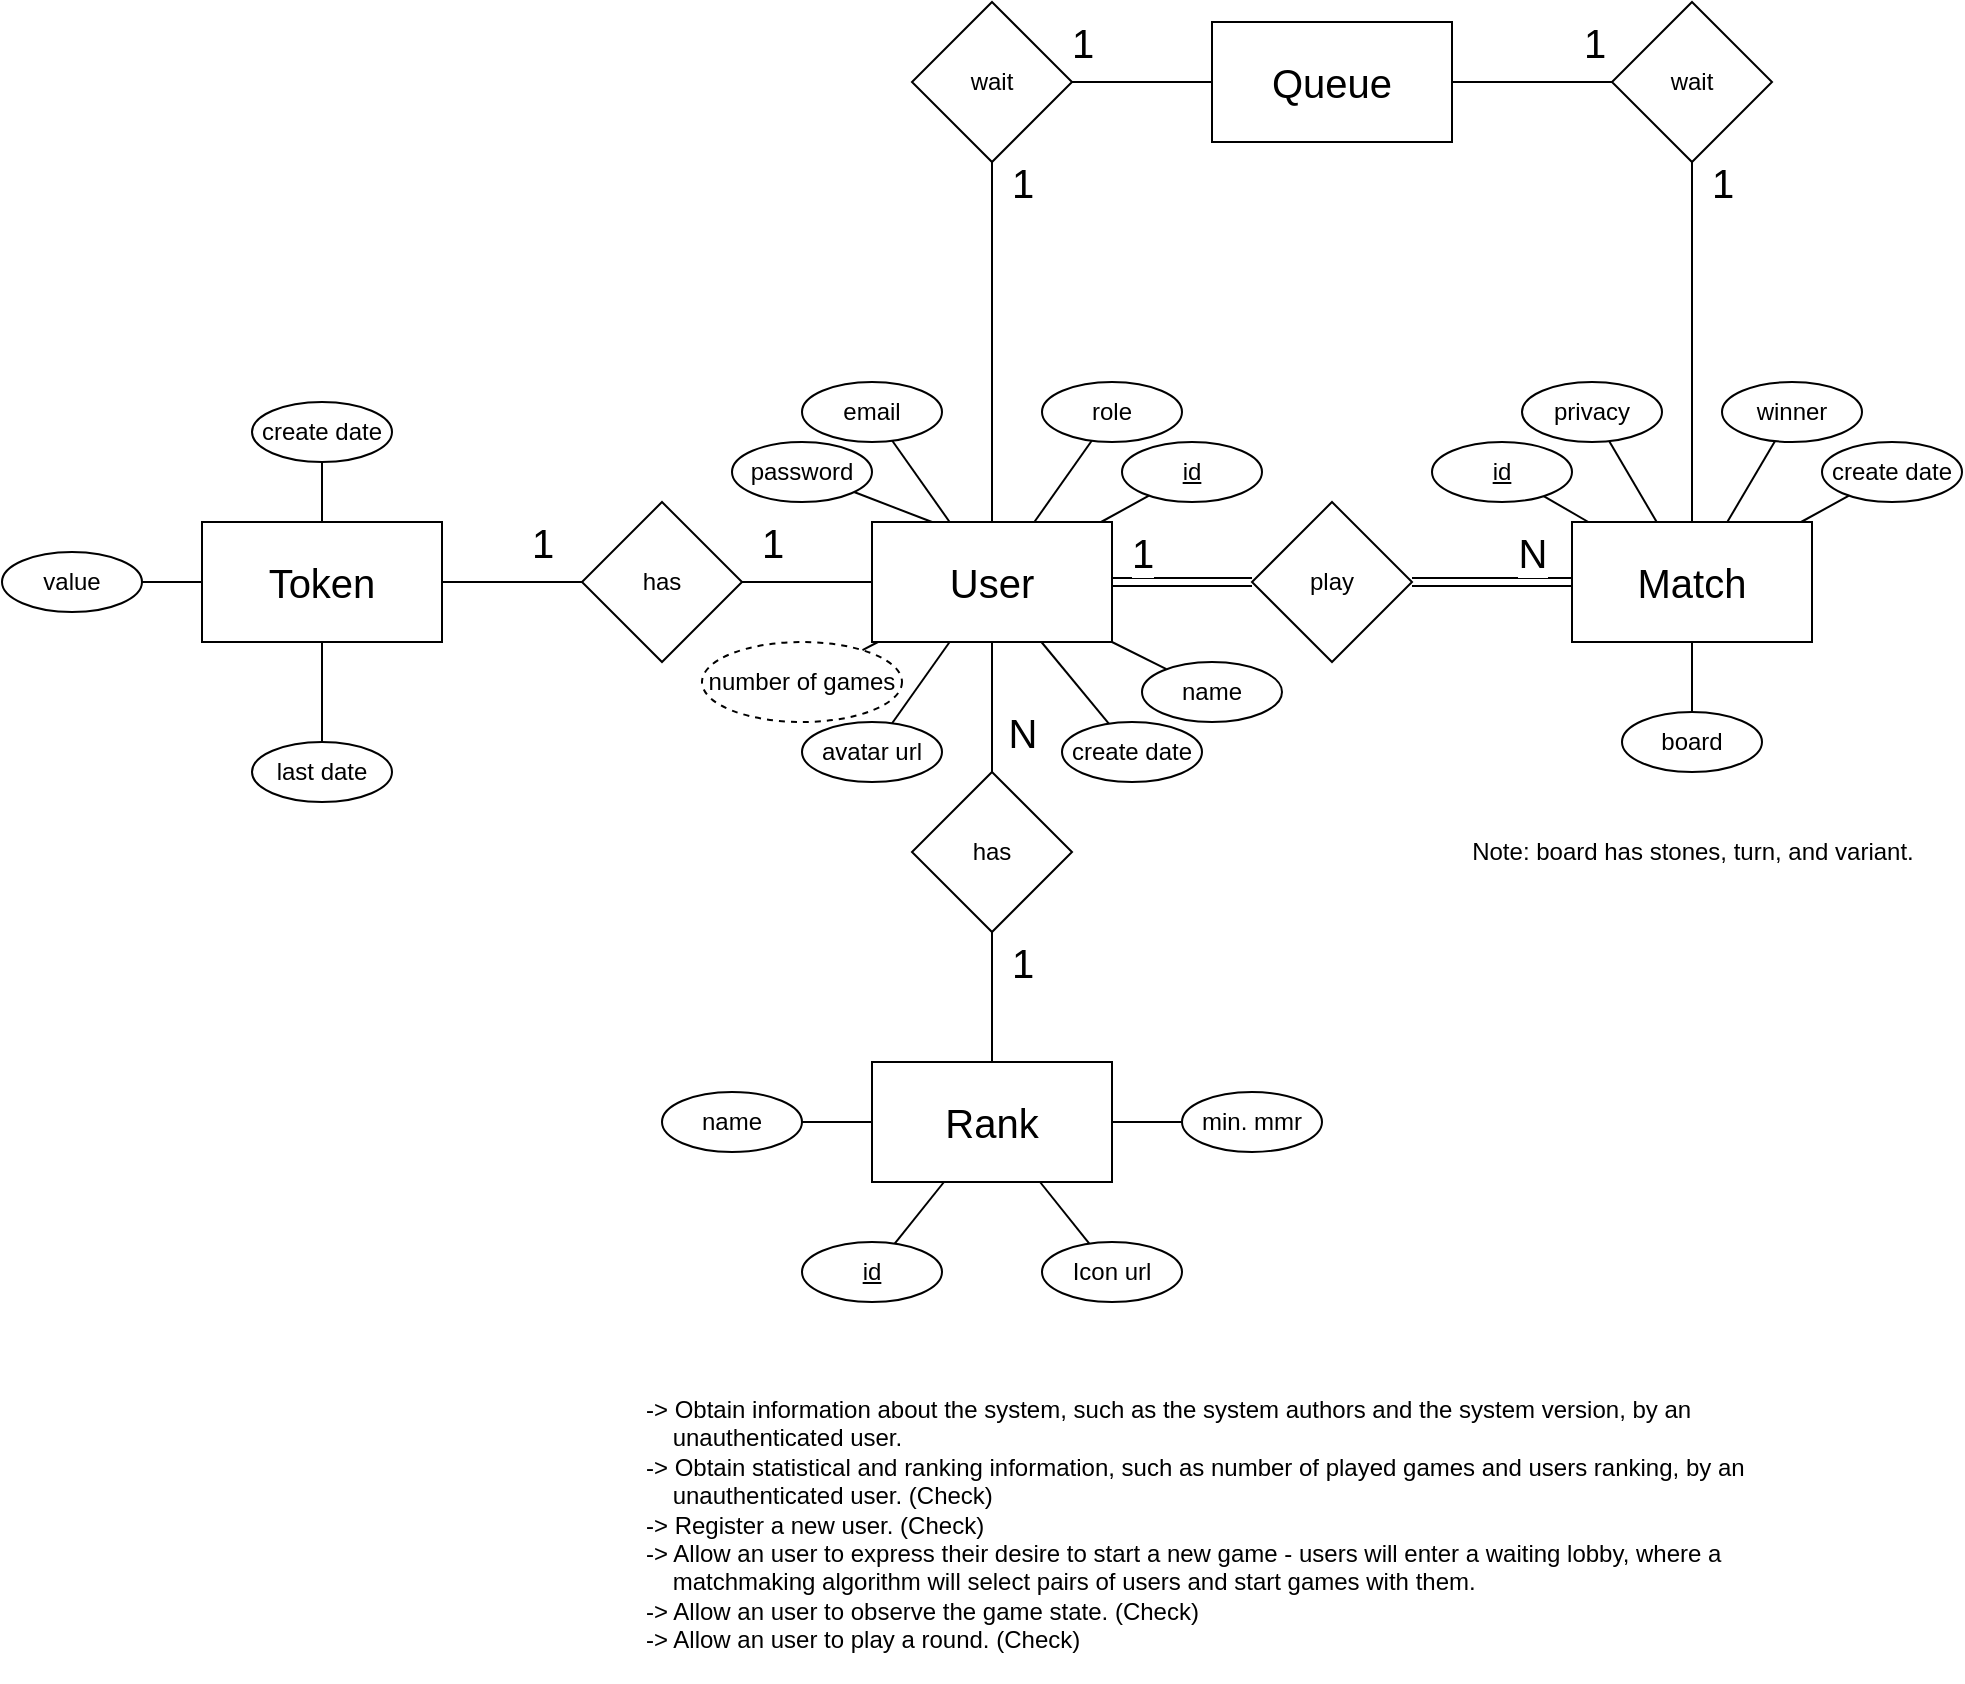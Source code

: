 <mxfile version="22.0.4" type="device">
  <diagram name="Página-1" id="cOyWgmGHMXO5VJ9zmdlT">
    <mxGraphModel dx="1709" dy="1649" grid="1" gridSize="10" guides="1" tooltips="1" connect="1" arrows="1" fold="1" page="1" pageScale="1" pageWidth="827" pageHeight="1169" math="0" shadow="0">
      <root>
        <mxCell id="0" />
        <mxCell id="1" parent="0" />
        <mxCell id="dx6zvSsTpxAph52ySE3O-1" value="&lt;font style=&quot;font-size: 20px;&quot;&gt;User&lt;/font&gt;" style="rounded=0;whiteSpace=wrap;html=1;" parent="1" vertex="1">
          <mxGeometry x="175" y="170" width="120" height="60" as="geometry" />
        </mxCell>
        <mxCell id="dx6zvSsTpxAph52ySE3O-2" value="&lt;span style=&quot;font-size: 20px;&quot;&gt;Match&lt;/span&gt;" style="rounded=0;whiteSpace=wrap;html=1;" parent="1" vertex="1">
          <mxGeometry x="525" y="170" width="120" height="60" as="geometry" />
        </mxCell>
        <mxCell id="dx6zvSsTpxAph52ySE3O-3" value="play" style="rhombus;whiteSpace=wrap;html=1;" parent="1" vertex="1">
          <mxGeometry x="365" y="160" width="80" height="80" as="geometry" />
        </mxCell>
        <mxCell id="dx6zvSsTpxAph52ySE3O-7" value="" style="endArrow=none;html=1;rounded=0;exitX=0;exitY=0.5;exitDx=0;exitDy=0;shape=link;entryX=1;entryY=0.5;entryDx=0;entryDy=0;" parent="1" source="dx6zvSsTpxAph52ySE3O-3" target="dx6zvSsTpxAph52ySE3O-1" edge="1">
          <mxGeometry width="50" height="50" relative="1" as="geometry">
            <mxPoint x="385" y="280" as="sourcePoint" />
            <mxPoint x="305" y="200" as="targetPoint" />
          </mxGeometry>
        </mxCell>
        <mxCell id="dx6zvSsTpxAph52ySE3O-15" value="1" style="edgeLabel;html=1;align=center;verticalAlign=middle;resizable=0;points=[];fontSize=20;" parent="dx6zvSsTpxAph52ySE3O-7" vertex="1" connectable="0">
          <mxGeometry x="0.058" y="3" relative="1" as="geometry">
            <mxPoint x="-18" y="-18" as="offset" />
          </mxGeometry>
        </mxCell>
        <mxCell id="dx6zvSsTpxAph52ySE3O-8" value="" style="endArrow=none;html=1;rounded=0;exitX=0;exitY=0.5;exitDx=0;exitDy=0;entryX=1;entryY=0.5;entryDx=0;entryDy=0;shape=link;" parent="1" source="dx6zvSsTpxAph52ySE3O-2" target="dx6zvSsTpxAph52ySE3O-3" edge="1">
          <mxGeometry width="50" height="50" relative="1" as="geometry">
            <mxPoint x="375" y="210" as="sourcePoint" />
            <mxPoint x="295" y="210" as="targetPoint" />
          </mxGeometry>
        </mxCell>
        <mxCell id="dx6zvSsTpxAph52ySE3O-13" value="N&lt;br style=&quot;font-size: 20px;&quot;&gt;" style="edgeLabel;html=1;align=center;verticalAlign=middle;resizable=0;points=[];fontSize=20;" parent="dx6zvSsTpxAph52ySE3O-8" vertex="1" connectable="0">
          <mxGeometry x="-0.15" relative="1" as="geometry">
            <mxPoint x="14" y="-15" as="offset" />
          </mxGeometry>
        </mxCell>
        <mxCell id="dx6zvSsTpxAph52ySE3O-11" value="number of games" style="ellipse;whiteSpace=wrap;html=1;dashed=1;" parent="1" vertex="1">
          <mxGeometry x="90" y="230" width="100" height="40" as="geometry" />
        </mxCell>
        <mxCell id="dx6zvSsTpxAph52ySE3O-12" value="" style="endArrow=none;html=1;rounded=0;" parent="1" source="dx6zvSsTpxAph52ySE3O-1" target="dx6zvSsTpxAph52ySE3O-11" edge="1">
          <mxGeometry width="50" height="50" relative="1" as="geometry">
            <mxPoint x="201.52" y="180" as="sourcePoint" />
            <mxPoint x="201.52" y="140" as="targetPoint" />
          </mxGeometry>
        </mxCell>
        <mxCell id="dx6zvSsTpxAph52ySE3O-22" value="-&gt; Obtain information about the system, such as the system authors and the system version, by an     unauthenticated user.&#xa;-&gt; Obtain statistical and ranking information, such as number of played games and users ranking, by an     unauthenticated user. (Check)&#xa;-&gt; Register a new user. (Check)&#xa;-&gt; Allow an user to express their desire to start a new game - users will enter a waiting lobby, where a     matchmaking algorithm will select pairs of users and start games with them.&#xa;-&gt; Allow an user to observe the game state. (Check)&#xa;-&gt; Allow an user to play a round. (Check)" style="text;whiteSpace=wrap;" parent="1" vertex="1">
          <mxGeometry x="60" y="600" width="560" height="150" as="geometry" />
        </mxCell>
        <mxCell id="dx6zvSsTpxAph52ySE3O-33" value="name" style="ellipse;whiteSpace=wrap;html=1;" parent="1" vertex="1">
          <mxGeometry x="310" y="240" width="70" height="30" as="geometry" />
        </mxCell>
        <mxCell id="dx6zvSsTpxAph52ySE3O-34" value="" style="endArrow=none;html=1;rounded=0;" parent="1" source="dx6zvSsTpxAph52ySE3O-1" target="dx6zvSsTpxAph52ySE3O-33" edge="1">
          <mxGeometry width="50" height="50" relative="1" as="geometry">
            <mxPoint x="351.52" y="310" as="sourcePoint" />
            <mxPoint x="401.52" y="260" as="targetPoint" />
          </mxGeometry>
        </mxCell>
        <mxCell id="dx6zvSsTpxAph52ySE3O-35" value="" style="endArrow=none;html=1;rounded=0;exitX=0.25;exitY=0;exitDx=0;exitDy=0;" parent="1" source="dx6zvSsTpxAph52ySE3O-1" target="dx6zvSsTpxAph52ySE3O-36" edge="1">
          <mxGeometry width="50" height="50" relative="1" as="geometry">
            <mxPoint x="351.52" y="310" as="sourcePoint" />
            <mxPoint x="131.52" y="140" as="targetPoint" />
          </mxGeometry>
        </mxCell>
        <mxCell id="dx6zvSsTpxAph52ySE3O-36" value="password" style="ellipse;whiteSpace=wrap;html=1;" parent="1" vertex="1">
          <mxGeometry x="105" y="130" width="70" height="30" as="geometry" />
        </mxCell>
        <mxCell id="dx6zvSsTpxAph52ySE3O-37" value="" style="endArrow=none;html=1;rounded=0;" parent="1" source="dx6zvSsTpxAph52ySE3O-1" target="dx6zvSsTpxAph52ySE3O-38" edge="1">
          <mxGeometry width="50" height="50" relative="1" as="geometry">
            <mxPoint x="171.52" y="240" as="sourcePoint" />
            <mxPoint x="268.005" y="137.729" as="targetPoint" />
          </mxGeometry>
        </mxCell>
        <mxCell id="dx6zvSsTpxAph52ySE3O-38" value="&lt;u&gt;id&lt;/u&gt;" style="ellipse;whiteSpace=wrap;html=1;" parent="1" vertex="1">
          <mxGeometry x="300" y="130" width="70" height="30" as="geometry" />
        </mxCell>
        <mxCell id="xWFfn3jdPb55RrBBfNBt-27" value="" style="endArrow=none;html=1;rounded=0;" parent="1" target="dx6zvSsTpxAph52ySE3O-2" edge="1">
          <mxGeometry width="50" height="50" relative="1" as="geometry">
            <mxPoint x="510.824" y="157.056" as="sourcePoint" />
            <mxPoint x="575" y="260" as="targetPoint" />
          </mxGeometry>
        </mxCell>
        <mxCell id="5pcxS5Uzv3Bjm52267or-4" value="board" style="ellipse;whiteSpace=wrap;html=1;" parent="1" vertex="1">
          <mxGeometry x="550" y="265" width="70" height="30" as="geometry" />
        </mxCell>
        <mxCell id="5pcxS5Uzv3Bjm52267or-8" value="" style="endArrow=none;html=1;rounded=0;" parent="1" source="dx6zvSsTpxAph52ySE3O-2" target="5pcxS5Uzv3Bjm52267or-4" edge="1">
          <mxGeometry width="50" height="50" relative="1" as="geometry">
            <mxPoint x="676" y="349" as="sourcePoint" />
            <mxPoint x="620" y="401" as="targetPoint" />
          </mxGeometry>
        </mxCell>
        <mxCell id="YAuTm9VH2tMG_GHbXv0A-6" value="Note: board has stones, turn, and variant." style="text;html=1;align=center;verticalAlign=middle;resizable=0;points=[];autosize=1;strokeColor=none;fillColor=none;" parent="1" vertex="1">
          <mxGeometry x="465" y="320" width="240" height="30" as="geometry" />
        </mxCell>
        <mxCell id="YAuTm9VH2tMG_GHbXv0A-7" value="&lt;span style=&quot;font-size: 20px;&quot;&gt;Token&lt;/span&gt;" style="rounded=0;whiteSpace=wrap;html=1;" parent="1" vertex="1">
          <mxGeometry x="-160" y="170" width="120" height="60" as="geometry" />
        </mxCell>
        <mxCell id="YAuTm9VH2tMG_GHbXv0A-8" value="has" style="rhombus;whiteSpace=wrap;html=1;" parent="1" vertex="1">
          <mxGeometry x="30" y="160" width="80" height="80" as="geometry" />
        </mxCell>
        <mxCell id="YAuTm9VH2tMG_GHbXv0A-9" value="" style="endArrow=none;html=1;rounded=0;entryX=0;entryY=0.5;entryDx=0;entryDy=0;exitX=1;exitY=0.5;exitDx=0;exitDy=0;" parent="1" source="YAuTm9VH2tMG_GHbXv0A-8" target="dx6zvSsTpxAph52ySE3O-1" edge="1">
          <mxGeometry width="50" height="50" relative="1" as="geometry">
            <mxPoint x="235" y="300" as="sourcePoint" />
            <mxPoint x="290" y="280" as="targetPoint" />
          </mxGeometry>
        </mxCell>
        <mxCell id="YAuTm9VH2tMG_GHbXv0A-16" value="1" style="edgeLabel;html=1;align=center;verticalAlign=middle;resizable=0;points=[];fontSize=20;" parent="YAuTm9VH2tMG_GHbXv0A-9" vertex="1" connectable="0">
          <mxGeometry x="-0.456" y="-1" relative="1" as="geometry">
            <mxPoint x="-3" y="-21" as="offset" />
          </mxGeometry>
        </mxCell>
        <mxCell id="YAuTm9VH2tMG_GHbXv0A-10" value="" style="endArrow=none;html=1;rounded=0;entryX=0;entryY=0.5;entryDx=0;entryDy=0;exitX=1;exitY=0.5;exitDx=0;exitDy=0;" parent="1" source="YAuTm9VH2tMG_GHbXv0A-7" target="YAuTm9VH2tMG_GHbXv0A-8" edge="1">
          <mxGeometry width="50" height="50" relative="1" as="geometry">
            <mxPoint x="244" y="305" as="sourcePoint" />
            <mxPoint x="245" y="240" as="targetPoint" />
          </mxGeometry>
        </mxCell>
        <mxCell id="YAuTm9VH2tMG_GHbXv0A-15" value="1" style="edgeLabel;html=1;align=center;verticalAlign=middle;resizable=0;points=[];fontSize=20;" parent="YAuTm9VH2tMG_GHbXv0A-10" vertex="1" connectable="0">
          <mxGeometry x="0.019" relative="1" as="geometry">
            <mxPoint x="14" y="-20" as="offset" />
          </mxGeometry>
        </mxCell>
        <mxCell id="YAuTm9VH2tMG_GHbXv0A-12" value="" style="endArrow=none;html=1;rounded=0;" parent="1" source="YAuTm9VH2tMG_GHbXv0A-7" target="YAuTm9VH2tMG_GHbXv0A-13" edge="1">
          <mxGeometry width="50" height="50" relative="1" as="geometry">
            <mxPoint x="100" y="300" as="sourcePoint" />
            <mxPoint x="-90" y="120" as="targetPoint" />
          </mxGeometry>
        </mxCell>
        <mxCell id="YAuTm9VH2tMG_GHbXv0A-13" value="create date" style="ellipse;whiteSpace=wrap;html=1;" parent="1" vertex="1">
          <mxGeometry x="-135" y="110" width="70" height="30" as="geometry" />
        </mxCell>
        <mxCell id="YAuTm9VH2tMG_GHbXv0A-18" value="value" style="ellipse;whiteSpace=wrap;html=1;" parent="1" vertex="1">
          <mxGeometry x="-260" y="185" width="70" height="30" as="geometry" />
        </mxCell>
        <mxCell id="YAuTm9VH2tMG_GHbXv0A-20" value="" style="endArrow=none;html=1;rounded=0;" parent="1" source="YAuTm9VH2tMG_GHbXv0A-18" target="YAuTm9VH2tMG_GHbXv0A-7" edge="1">
          <mxGeometry width="50" height="50" relative="1" as="geometry">
            <mxPoint x="-190" y="150" as="sourcePoint" />
            <mxPoint x="-90" y="130" as="targetPoint" />
          </mxGeometry>
        </mxCell>
        <mxCell id="eDnlF8v6GDu-VwRYmpLu-1" value="" style="endArrow=none;html=1;rounded=0;exitX=0.5;exitY=1;exitDx=0;exitDy=0;entryX=0.5;entryY=0;entryDx=0;entryDy=0;" edge="1" parent="1" source="dx6zvSsTpxAph52ySE3O-1" target="eDnlF8v6GDu-VwRYmpLu-2">
          <mxGeometry width="50" height="50" relative="1" as="geometry">
            <mxPoint x="270" y="300" as="sourcePoint" />
            <mxPoint x="235" y="300" as="targetPoint" />
          </mxGeometry>
        </mxCell>
        <mxCell id="eDnlF8v6GDu-VwRYmpLu-9" value="&lt;font style=&quot;font-size: 20px;&quot;&gt;N&lt;/font&gt;" style="edgeLabel;html=1;align=center;verticalAlign=middle;resizable=0;points=[];" vertex="1" connectable="0" parent="eDnlF8v6GDu-VwRYmpLu-1">
          <mxGeometry x="0.418" y="-1" relative="1" as="geometry">
            <mxPoint x="16" y="-1" as="offset" />
          </mxGeometry>
        </mxCell>
        <mxCell id="eDnlF8v6GDu-VwRYmpLu-2" value="has" style="rhombus;whiteSpace=wrap;html=1;" vertex="1" parent="1">
          <mxGeometry x="195" y="295" width="80" height="80" as="geometry" />
        </mxCell>
        <mxCell id="eDnlF8v6GDu-VwRYmpLu-4" value="&lt;font style=&quot;font-size: 20px;&quot;&gt;Rank&lt;/font&gt;" style="rounded=0;whiteSpace=wrap;html=1;" vertex="1" parent="1">
          <mxGeometry x="175" y="440" width="120" height="60" as="geometry" />
        </mxCell>
        <mxCell id="eDnlF8v6GDu-VwRYmpLu-5" value="" style="endArrow=none;html=1;rounded=0;entryX=0.5;entryY=1;entryDx=0;entryDy=0;exitX=0.5;exitY=0;exitDx=0;exitDy=0;" edge="1" parent="1" source="eDnlF8v6GDu-VwRYmpLu-4" target="eDnlF8v6GDu-VwRYmpLu-2">
          <mxGeometry width="50" height="50" relative="1" as="geometry">
            <mxPoint x="120" y="420" as="sourcePoint" />
            <mxPoint x="170" y="370" as="targetPoint" />
          </mxGeometry>
        </mxCell>
        <mxCell id="eDnlF8v6GDu-VwRYmpLu-8" value="1" style="edgeLabel;html=1;align=center;verticalAlign=middle;resizable=0;points=[];fontSize=20;" vertex="1" connectable="0" parent="eDnlF8v6GDu-VwRYmpLu-5">
          <mxGeometry x="-0.165" relative="1" as="geometry">
            <mxPoint x="15" y="-23" as="offset" />
          </mxGeometry>
        </mxCell>
        <mxCell id="eDnlF8v6GDu-VwRYmpLu-10" value="" style="endArrow=none;html=1;rounded=0;entryX=0;entryY=0.5;entryDx=0;entryDy=0;exitX=1;exitY=0.5;exitDx=0;exitDy=0;" edge="1" parent="1" source="eDnlF8v6GDu-VwRYmpLu-11" target="eDnlF8v6GDu-VwRYmpLu-4">
          <mxGeometry width="50" height="50" relative="1" as="geometry">
            <mxPoint x="130" y="470" as="sourcePoint" />
            <mxPoint x="180" y="300" as="targetPoint" />
          </mxGeometry>
        </mxCell>
        <mxCell id="eDnlF8v6GDu-VwRYmpLu-11" value="name" style="ellipse;whiteSpace=wrap;html=1;" vertex="1" parent="1">
          <mxGeometry x="70" y="455" width="70" height="30" as="geometry" />
        </mxCell>
        <mxCell id="eDnlF8v6GDu-VwRYmpLu-12" value="&lt;u&gt;id&lt;/u&gt;" style="ellipse;whiteSpace=wrap;html=1;" vertex="1" parent="1">
          <mxGeometry x="140" y="530" width="70" height="30" as="geometry" />
        </mxCell>
        <mxCell id="eDnlF8v6GDu-VwRYmpLu-13" value="" style="endArrow=none;html=1;rounded=0;" edge="1" parent="1" source="eDnlF8v6GDu-VwRYmpLu-12" target="eDnlF8v6GDu-VwRYmpLu-4">
          <mxGeometry width="50" height="50" relative="1" as="geometry">
            <mxPoint x="150" y="480" as="sourcePoint" />
            <mxPoint x="185" y="480" as="targetPoint" />
          </mxGeometry>
        </mxCell>
        <mxCell id="eDnlF8v6GDu-VwRYmpLu-14" value="Icon url" style="ellipse;whiteSpace=wrap;html=1;" vertex="1" parent="1">
          <mxGeometry x="260" y="530" width="70" height="30" as="geometry" />
        </mxCell>
        <mxCell id="eDnlF8v6GDu-VwRYmpLu-15" value="" style="endArrow=none;html=1;rounded=0;" edge="1" parent="1" source="eDnlF8v6GDu-VwRYmpLu-14" target="eDnlF8v6GDu-VwRYmpLu-4">
          <mxGeometry width="50" height="50" relative="1" as="geometry">
            <mxPoint x="196" y="541" as="sourcePoint" />
            <mxPoint x="221" y="510" as="targetPoint" />
          </mxGeometry>
        </mxCell>
        <mxCell id="eDnlF8v6GDu-VwRYmpLu-16" value="min. mmr" style="ellipse;whiteSpace=wrap;html=1;" vertex="1" parent="1">
          <mxGeometry x="330" y="455" width="70" height="30" as="geometry" />
        </mxCell>
        <mxCell id="eDnlF8v6GDu-VwRYmpLu-17" value="" style="endArrow=none;html=1;rounded=0;" edge="1" parent="1" source="eDnlF8v6GDu-VwRYmpLu-16" target="eDnlF8v6GDu-VwRYmpLu-4">
          <mxGeometry width="50" height="50" relative="1" as="geometry">
            <mxPoint x="196" y="541" as="sourcePoint" />
            <mxPoint x="221" y="510" as="targetPoint" />
          </mxGeometry>
        </mxCell>
        <mxCell id="eDnlF8v6GDu-VwRYmpLu-18" value="email" style="ellipse;whiteSpace=wrap;html=1;" vertex="1" parent="1">
          <mxGeometry x="140" y="100" width="70" height="30" as="geometry" />
        </mxCell>
        <mxCell id="eDnlF8v6GDu-VwRYmpLu-19" value="" style="endArrow=none;html=1;rounded=0;" edge="1" parent="1" source="dx6zvSsTpxAph52ySE3O-1" target="eDnlF8v6GDu-VwRYmpLu-18">
          <mxGeometry width="50" height="50" relative="1" as="geometry">
            <mxPoint x="277" y="240" as="sourcePoint" />
            <mxPoint x="299" y="261" as="targetPoint" />
          </mxGeometry>
        </mxCell>
        <mxCell id="eDnlF8v6GDu-VwRYmpLu-20" value="" style="endArrow=none;html=1;rounded=0;" edge="1" parent="1" source="dx6zvSsTpxAph52ySE3O-1" target="eDnlF8v6GDu-VwRYmpLu-21">
          <mxGeometry width="50" height="50" relative="1" as="geometry">
            <mxPoint x="260" y="240" as="sourcePoint" />
            <mxPoint x="350" y="250" as="targetPoint" />
          </mxGeometry>
        </mxCell>
        <mxCell id="eDnlF8v6GDu-VwRYmpLu-21" value="role" style="ellipse;whiteSpace=wrap;html=1;" vertex="1" parent="1">
          <mxGeometry x="260" y="100" width="70" height="30" as="geometry" />
        </mxCell>
        <mxCell id="eDnlF8v6GDu-VwRYmpLu-22" value="" style="endArrow=none;html=1;rounded=0;" edge="1" parent="1" source="eDnlF8v6GDu-VwRYmpLu-23" target="dx6zvSsTpxAph52ySE3O-1">
          <mxGeometry width="50" height="50" relative="1" as="geometry">
            <mxPoint x="310" y="250" as="sourcePoint" />
            <mxPoint x="176" y="165" as="targetPoint" />
          </mxGeometry>
        </mxCell>
        <mxCell id="eDnlF8v6GDu-VwRYmpLu-23" value="create date" style="ellipse;whiteSpace=wrap;html=1;" vertex="1" parent="1">
          <mxGeometry x="270" y="270" width="70" height="30" as="geometry" />
        </mxCell>
        <mxCell id="eDnlF8v6GDu-VwRYmpLu-24" value="avatar url" style="ellipse;whiteSpace=wrap;html=1;" vertex="1" parent="1">
          <mxGeometry x="140" y="270" width="70" height="30" as="geometry" />
        </mxCell>
        <mxCell id="eDnlF8v6GDu-VwRYmpLu-25" value="" style="endArrow=none;html=1;rounded=0;" edge="1" parent="1" source="eDnlF8v6GDu-VwRYmpLu-24" target="dx6zvSsTpxAph52ySE3O-1">
          <mxGeometry width="50" height="50" relative="1" as="geometry">
            <mxPoint x="323" y="253" as="sourcePoint" />
            <mxPoint x="300" y="240" as="targetPoint" />
          </mxGeometry>
        </mxCell>
        <mxCell id="eDnlF8v6GDu-VwRYmpLu-26" value="last date" style="ellipse;whiteSpace=wrap;html=1;" vertex="1" parent="1">
          <mxGeometry x="-135" y="280" width="70" height="30" as="geometry" />
        </mxCell>
        <mxCell id="eDnlF8v6GDu-VwRYmpLu-27" value="" style="endArrow=none;html=1;rounded=0;exitX=0.5;exitY=1;exitDx=0;exitDy=0;entryX=0.5;entryY=0;entryDx=0;entryDy=0;" edge="1" parent="1" source="YAuTm9VH2tMG_GHbXv0A-7" target="eDnlF8v6GDu-VwRYmpLu-26">
          <mxGeometry width="50" height="50" relative="1" as="geometry">
            <mxPoint x="-90" y="180" as="sourcePoint" />
            <mxPoint x="-90" y="150" as="targetPoint" />
          </mxGeometry>
        </mxCell>
        <mxCell id="eDnlF8v6GDu-VwRYmpLu-28" value="" style="endArrow=none;html=1;rounded=0;" edge="1" parent="1" source="dx6zvSsTpxAph52ySE3O-2" target="eDnlF8v6GDu-VwRYmpLu-29">
          <mxGeometry width="50" height="50" relative="1" as="geometry">
            <mxPoint x="529" y="168" as="sourcePoint" />
            <mxPoint x="570" y="130" as="targetPoint" />
          </mxGeometry>
        </mxCell>
        <mxCell id="eDnlF8v6GDu-VwRYmpLu-29" value="privacy" style="ellipse;whiteSpace=wrap;html=1;fontStyle=0" vertex="1" parent="1">
          <mxGeometry x="500" y="100" width="70" height="30" as="geometry" />
        </mxCell>
        <mxCell id="eDnlF8v6GDu-VwRYmpLu-30" value="create date" style="ellipse;whiteSpace=wrap;html=1;fontStyle=0" vertex="1" parent="1">
          <mxGeometry x="650" y="130" width="70" height="30" as="geometry" />
        </mxCell>
        <mxCell id="eDnlF8v6GDu-VwRYmpLu-31" value="" style="endArrow=none;html=1;rounded=0;" edge="1" parent="1" source="dx6zvSsTpxAph52ySE3O-2" target="eDnlF8v6GDu-VwRYmpLu-30">
          <mxGeometry width="50" height="50" relative="1" as="geometry">
            <mxPoint x="577" y="180" as="sourcePoint" />
            <mxPoint x="554" y="140" as="targetPoint" />
          </mxGeometry>
        </mxCell>
        <mxCell id="eDnlF8v6GDu-VwRYmpLu-32" value="winner" style="ellipse;whiteSpace=wrap;html=1;fontStyle=0" vertex="1" parent="1">
          <mxGeometry x="600" y="100" width="70" height="30" as="geometry" />
        </mxCell>
        <mxCell id="eDnlF8v6GDu-VwRYmpLu-33" value="" style="endArrow=none;html=1;rounded=0;" edge="1" parent="1" source="eDnlF8v6GDu-VwRYmpLu-32" target="dx6zvSsTpxAph52ySE3O-2">
          <mxGeometry width="50" height="50" relative="1" as="geometry">
            <mxPoint x="595" y="110" as="sourcePoint" />
            <mxPoint x="595" y="180" as="targetPoint" />
          </mxGeometry>
        </mxCell>
        <mxCell id="eDnlF8v6GDu-VwRYmpLu-34" value="&lt;span style=&quot;font-size: 20px;&quot;&gt;Queue&lt;/span&gt;" style="rounded=0;whiteSpace=wrap;html=1;" vertex="1" parent="1">
          <mxGeometry x="345" y="-80" width="120" height="60" as="geometry" />
        </mxCell>
        <mxCell id="eDnlF8v6GDu-VwRYmpLu-35" value="wait" style="rhombus;whiteSpace=wrap;html=1;" vertex="1" parent="1">
          <mxGeometry x="195" y="-90" width="80" height="80" as="geometry" />
        </mxCell>
        <mxCell id="eDnlF8v6GDu-VwRYmpLu-36" value="" style="endArrow=none;html=1;rounded=0;exitX=0.5;exitY=1;exitDx=0;exitDy=0;entryX=0.5;entryY=0;entryDx=0;entryDy=0;" edge="1" parent="1" source="eDnlF8v6GDu-VwRYmpLu-35" target="dx6zvSsTpxAph52ySE3O-1">
          <mxGeometry width="50" height="50" relative="1" as="geometry">
            <mxPoint x="375" y="210" as="sourcePoint" />
            <mxPoint x="305" y="210" as="targetPoint" />
          </mxGeometry>
        </mxCell>
        <mxCell id="eDnlF8v6GDu-VwRYmpLu-37" value="1" style="edgeLabel;html=1;align=center;verticalAlign=middle;resizable=0;points=[];fontSize=20;" vertex="1" connectable="0" parent="eDnlF8v6GDu-VwRYmpLu-36">
          <mxGeometry x="0.058" y="3" relative="1" as="geometry">
            <mxPoint x="12" y="-85" as="offset" />
          </mxGeometry>
        </mxCell>
        <mxCell id="eDnlF8v6GDu-VwRYmpLu-41" value="" style="endArrow=none;html=1;rounded=0;exitX=0;exitY=0.5;exitDx=0;exitDy=0;entryX=1;entryY=0.5;entryDx=0;entryDy=0;" edge="1" parent="1" source="eDnlF8v6GDu-VwRYmpLu-34" target="eDnlF8v6GDu-VwRYmpLu-35">
          <mxGeometry width="50" height="50" relative="1" as="geometry">
            <mxPoint x="385" y="90" as="sourcePoint" />
            <mxPoint x="315" y="190" as="targetPoint" />
          </mxGeometry>
        </mxCell>
        <mxCell id="eDnlF8v6GDu-VwRYmpLu-42" value="1" style="edgeLabel;html=1;align=center;verticalAlign=middle;resizable=0;points=[];fontSize=20;" vertex="1" connectable="0" parent="eDnlF8v6GDu-VwRYmpLu-41">
          <mxGeometry x="0.058" y="3" relative="1" as="geometry">
            <mxPoint x="-28" y="-23" as="offset" />
          </mxGeometry>
        </mxCell>
        <mxCell id="eDnlF8v6GDu-VwRYmpLu-43" value="wait" style="rhombus;whiteSpace=wrap;html=1;" vertex="1" parent="1">
          <mxGeometry x="545" y="-90" width="80" height="80" as="geometry" />
        </mxCell>
        <mxCell id="eDnlF8v6GDu-VwRYmpLu-44" value="" style="endArrow=none;html=1;rounded=0;exitX=1;exitY=0.5;exitDx=0;exitDy=0;entryX=0;entryY=0.5;entryDx=0;entryDy=0;strokeColor=default;" edge="1" parent="1" source="eDnlF8v6GDu-VwRYmpLu-34" target="eDnlF8v6GDu-VwRYmpLu-43">
          <mxGeometry width="50" height="50" relative="1" as="geometry">
            <mxPoint x="355" y="-40" as="sourcePoint" />
            <mxPoint x="245" y="-40" as="targetPoint" />
          </mxGeometry>
        </mxCell>
        <mxCell id="eDnlF8v6GDu-VwRYmpLu-45" value="1" style="edgeLabel;html=1;align=center;verticalAlign=middle;resizable=0;points=[];fontSize=20;" vertex="1" connectable="0" parent="eDnlF8v6GDu-VwRYmpLu-44">
          <mxGeometry x="0.058" y="3" relative="1" as="geometry">
            <mxPoint x="28" y="-17" as="offset" />
          </mxGeometry>
        </mxCell>
        <mxCell id="eDnlF8v6GDu-VwRYmpLu-46" value="" style="endArrow=none;html=1;rounded=0;exitX=0.5;exitY=0;exitDx=0;exitDy=0;entryX=0.5;entryY=1;entryDx=0;entryDy=0;" edge="1" parent="1" source="dx6zvSsTpxAph52ySE3O-2" target="eDnlF8v6GDu-VwRYmpLu-43">
          <mxGeometry width="50" height="50" relative="1" as="geometry">
            <mxPoint x="475" y="-40" as="sourcePoint" />
            <mxPoint x="555" y="-40" as="targetPoint" />
          </mxGeometry>
        </mxCell>
        <mxCell id="eDnlF8v6GDu-VwRYmpLu-47" value="1" style="edgeLabel;html=1;align=center;verticalAlign=middle;resizable=0;points=[];fontSize=20;" vertex="1" connectable="0" parent="eDnlF8v6GDu-VwRYmpLu-46">
          <mxGeometry x="0.058" y="3" relative="1" as="geometry">
            <mxPoint x="18" y="-75" as="offset" />
          </mxGeometry>
        </mxCell>
        <mxCell id="eDnlF8v6GDu-VwRYmpLu-48" value="id" style="ellipse;whiteSpace=wrap;html=1;fontStyle=4" vertex="1" parent="1">
          <mxGeometry x="455" y="130" width="70" height="30" as="geometry" />
        </mxCell>
      </root>
    </mxGraphModel>
  </diagram>
</mxfile>

